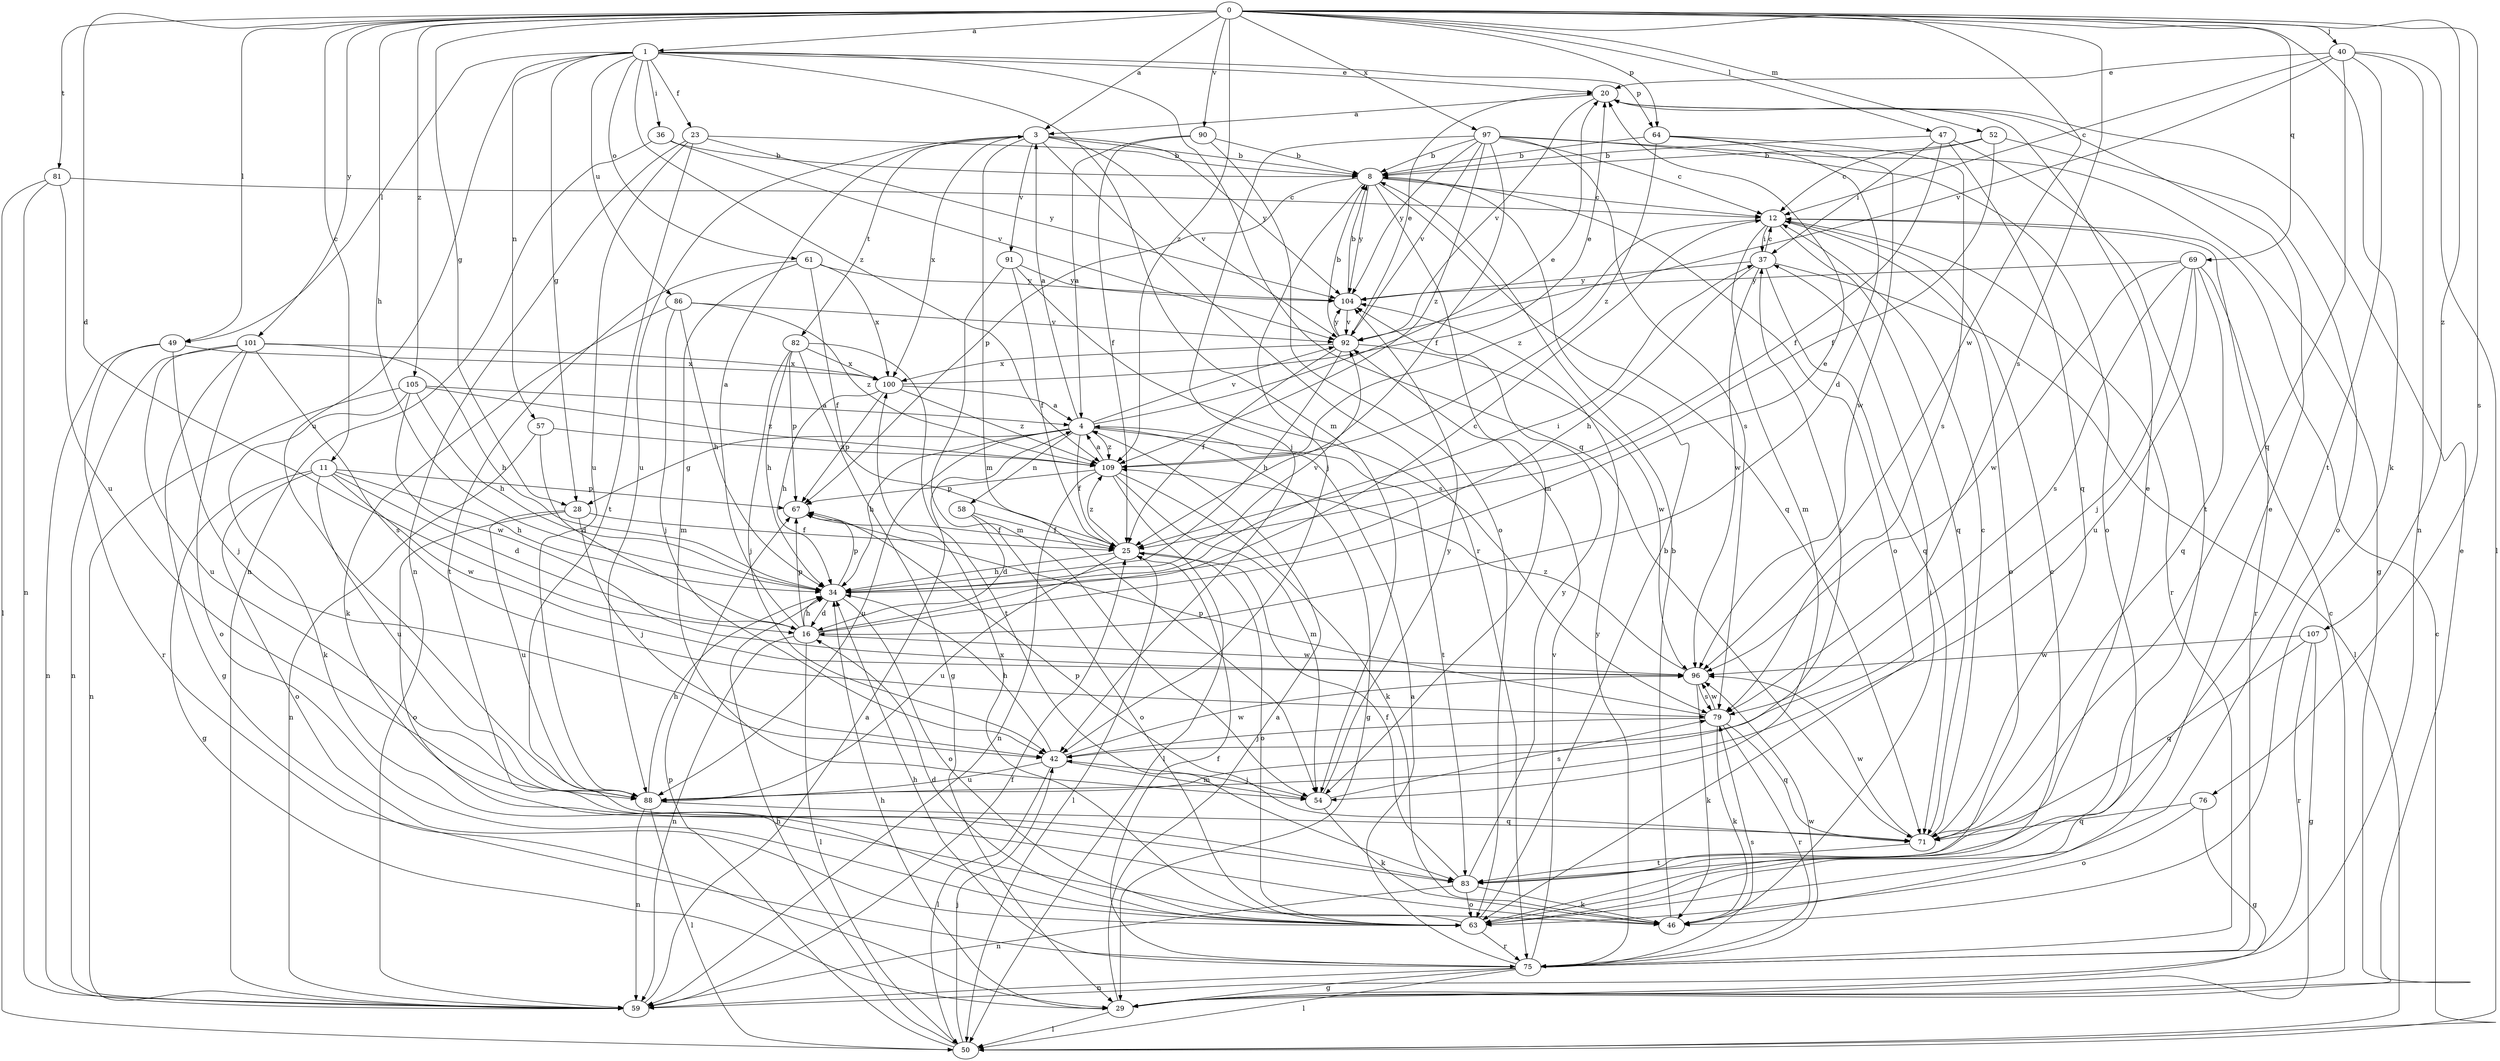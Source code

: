 strict digraph  {
0;
1;
3;
4;
8;
11;
12;
16;
20;
23;
25;
28;
29;
34;
36;
37;
40;
42;
46;
47;
49;
50;
52;
54;
57;
58;
59;
61;
63;
64;
67;
69;
71;
75;
76;
79;
81;
82;
83;
86;
88;
90;
91;
92;
96;
97;
100;
101;
104;
105;
107;
109;
0 -> 1  [label=a];
0 -> 3  [label=a];
0 -> 11  [label=c];
0 -> 16  [label=d];
0 -> 28  [label=g];
0 -> 34  [label=h];
0 -> 40  [label=j];
0 -> 46  [label=k];
0 -> 47  [label=l];
0 -> 49  [label=l];
0 -> 52  [label=m];
0 -> 64  [label=p];
0 -> 69  [label=q];
0 -> 76  [label=s];
0 -> 79  [label=s];
0 -> 81  [label=t];
0 -> 90  [label=v];
0 -> 96  [label=w];
0 -> 97  [label=x];
0 -> 101  [label=y];
0 -> 105  [label=z];
0 -> 107  [label=z];
0 -> 109  [label=z];
1 -> 20  [label=e];
1 -> 23  [label=f];
1 -> 28  [label=g];
1 -> 36  [label=i];
1 -> 49  [label=l];
1 -> 54  [label=m];
1 -> 57  [label=n];
1 -> 61  [label=o];
1 -> 64  [label=p];
1 -> 71  [label=q];
1 -> 86  [label=u];
1 -> 88  [label=u];
1 -> 109  [label=z];
3 -> 8  [label=b];
3 -> 54  [label=m];
3 -> 75  [label=r];
3 -> 82  [label=t];
3 -> 88  [label=u];
3 -> 91  [label=v];
3 -> 92  [label=v];
3 -> 100  [label=x];
3 -> 104  [label=y];
4 -> 3  [label=a];
4 -> 20  [label=e];
4 -> 25  [label=f];
4 -> 28  [label=g];
4 -> 29  [label=g];
4 -> 34  [label=h];
4 -> 58  [label=n];
4 -> 83  [label=t];
4 -> 88  [label=u];
4 -> 92  [label=v];
4 -> 109  [label=z];
8 -> 12  [label=c];
8 -> 42  [label=j];
8 -> 54  [label=m];
8 -> 63  [label=o];
8 -> 67  [label=p];
8 -> 71  [label=q];
8 -> 104  [label=y];
11 -> 16  [label=d];
11 -> 29  [label=g];
11 -> 34  [label=h];
11 -> 63  [label=o];
11 -> 67  [label=p];
11 -> 88  [label=u];
11 -> 96  [label=w];
12 -> 37  [label=i];
12 -> 54  [label=m];
12 -> 63  [label=o];
12 -> 71  [label=q];
12 -> 75  [label=r];
12 -> 109  [label=z];
16 -> 3  [label=a];
16 -> 12  [label=c];
16 -> 20  [label=e];
16 -> 34  [label=h];
16 -> 50  [label=l];
16 -> 59  [label=n];
16 -> 67  [label=p];
16 -> 96  [label=w];
20 -> 3  [label=a];
20 -> 92  [label=v];
23 -> 8  [label=b];
23 -> 59  [label=n];
23 -> 83  [label=t];
23 -> 88  [label=u];
23 -> 104  [label=y];
25 -> 34  [label=h];
25 -> 50  [label=l];
25 -> 63  [label=o];
25 -> 88  [label=u];
25 -> 109  [label=z];
28 -> 25  [label=f];
28 -> 42  [label=j];
28 -> 63  [label=o];
28 -> 88  [label=u];
29 -> 4  [label=a];
29 -> 12  [label=c];
29 -> 20  [label=e];
29 -> 34  [label=h];
29 -> 50  [label=l];
34 -> 16  [label=d];
34 -> 37  [label=i];
34 -> 63  [label=o];
34 -> 67  [label=p];
34 -> 92  [label=v];
36 -> 8  [label=b];
36 -> 59  [label=n];
36 -> 92  [label=v];
37 -> 12  [label=c];
37 -> 34  [label=h];
37 -> 50  [label=l];
37 -> 71  [label=q];
37 -> 96  [label=w];
37 -> 104  [label=y];
40 -> 12  [label=c];
40 -> 20  [label=e];
40 -> 50  [label=l];
40 -> 59  [label=n];
40 -> 71  [label=q];
40 -> 83  [label=t];
40 -> 92  [label=v];
42 -> 34  [label=h];
42 -> 50  [label=l];
42 -> 54  [label=m];
42 -> 88  [label=u];
42 -> 96  [label=w];
46 -> 8  [label=b];
46 -> 20  [label=e];
46 -> 37  [label=i];
47 -> 8  [label=b];
47 -> 25  [label=f];
47 -> 37  [label=i];
47 -> 71  [label=q];
47 -> 83  [label=t];
49 -> 42  [label=j];
49 -> 59  [label=n];
49 -> 75  [label=r];
49 -> 100  [label=x];
50 -> 12  [label=c];
50 -> 34  [label=h];
50 -> 42  [label=j];
50 -> 67  [label=p];
52 -> 8  [label=b];
52 -> 12  [label=c];
52 -> 25  [label=f];
52 -> 63  [label=o];
54 -> 42  [label=j];
54 -> 46  [label=k];
54 -> 79  [label=s];
54 -> 104  [label=y];
57 -> 16  [label=d];
57 -> 59  [label=n];
57 -> 109  [label=z];
58 -> 16  [label=d];
58 -> 25  [label=f];
58 -> 63  [label=o];
59 -> 4  [label=a];
59 -> 25  [label=f];
61 -> 25  [label=f];
61 -> 54  [label=m];
61 -> 83  [label=t];
61 -> 100  [label=x];
61 -> 104  [label=y];
63 -> 8  [label=b];
63 -> 12  [label=c];
63 -> 16  [label=d];
63 -> 75  [label=r];
63 -> 100  [label=x];
64 -> 8  [label=b];
64 -> 16  [label=d];
64 -> 79  [label=s];
64 -> 96  [label=w];
64 -> 109  [label=z];
67 -> 25  [label=f];
69 -> 42  [label=j];
69 -> 71  [label=q];
69 -> 75  [label=r];
69 -> 79  [label=s];
69 -> 88  [label=u];
69 -> 96  [label=w];
69 -> 104  [label=y];
71 -> 12  [label=c];
71 -> 67  [label=p];
71 -> 83  [label=t];
71 -> 96  [label=w];
75 -> 4  [label=a];
75 -> 25  [label=f];
75 -> 29  [label=g];
75 -> 34  [label=h];
75 -> 50  [label=l];
75 -> 59  [label=n];
75 -> 79  [label=s];
75 -> 92  [label=v];
75 -> 96  [label=w];
75 -> 104  [label=y];
76 -> 29  [label=g];
76 -> 63  [label=o];
76 -> 71  [label=q];
79 -> 42  [label=j];
79 -> 46  [label=k];
79 -> 67  [label=p];
79 -> 71  [label=q];
79 -> 75  [label=r];
79 -> 96  [label=w];
81 -> 12  [label=c];
81 -> 50  [label=l];
81 -> 59  [label=n];
81 -> 88  [label=u];
82 -> 29  [label=g];
82 -> 34  [label=h];
82 -> 42  [label=j];
82 -> 67  [label=p];
82 -> 83  [label=t];
82 -> 100  [label=x];
83 -> 20  [label=e];
83 -> 25  [label=f];
83 -> 46  [label=k];
83 -> 59  [label=n];
83 -> 63  [label=o];
83 -> 104  [label=y];
86 -> 34  [label=h];
86 -> 42  [label=j];
86 -> 46  [label=k];
86 -> 92  [label=v];
86 -> 109  [label=z];
88 -> 34  [label=h];
88 -> 37  [label=i];
88 -> 50  [label=l];
88 -> 59  [label=n];
88 -> 71  [label=q];
90 -> 4  [label=a];
90 -> 8  [label=b];
90 -> 25  [label=f];
90 -> 63  [label=o];
91 -> 25  [label=f];
91 -> 54  [label=m];
91 -> 79  [label=s];
91 -> 104  [label=y];
92 -> 8  [label=b];
92 -> 20  [label=e];
92 -> 25  [label=f];
92 -> 34  [label=h];
92 -> 96  [label=w];
92 -> 100  [label=x];
92 -> 104  [label=y];
96 -> 46  [label=k];
96 -> 79  [label=s];
96 -> 109  [label=z];
97 -> 8  [label=b];
97 -> 12  [label=c];
97 -> 25  [label=f];
97 -> 29  [label=g];
97 -> 42  [label=j];
97 -> 63  [label=o];
97 -> 79  [label=s];
97 -> 92  [label=v];
97 -> 104  [label=y];
97 -> 109  [label=z];
100 -> 4  [label=a];
100 -> 20  [label=e];
100 -> 34  [label=h];
100 -> 67  [label=p];
100 -> 109  [label=z];
101 -> 29  [label=g];
101 -> 34  [label=h];
101 -> 59  [label=n];
101 -> 63  [label=o];
101 -> 79  [label=s];
101 -> 88  [label=u];
101 -> 100  [label=x];
104 -> 8  [label=b];
104 -> 92  [label=v];
105 -> 4  [label=a];
105 -> 34  [label=h];
105 -> 46  [label=k];
105 -> 59  [label=n];
105 -> 96  [label=w];
105 -> 109  [label=z];
107 -> 29  [label=g];
107 -> 71  [label=q];
107 -> 75  [label=r];
107 -> 96  [label=w];
109 -> 4  [label=a];
109 -> 46  [label=k];
109 -> 50  [label=l];
109 -> 54  [label=m];
109 -> 59  [label=n];
109 -> 67  [label=p];
}
